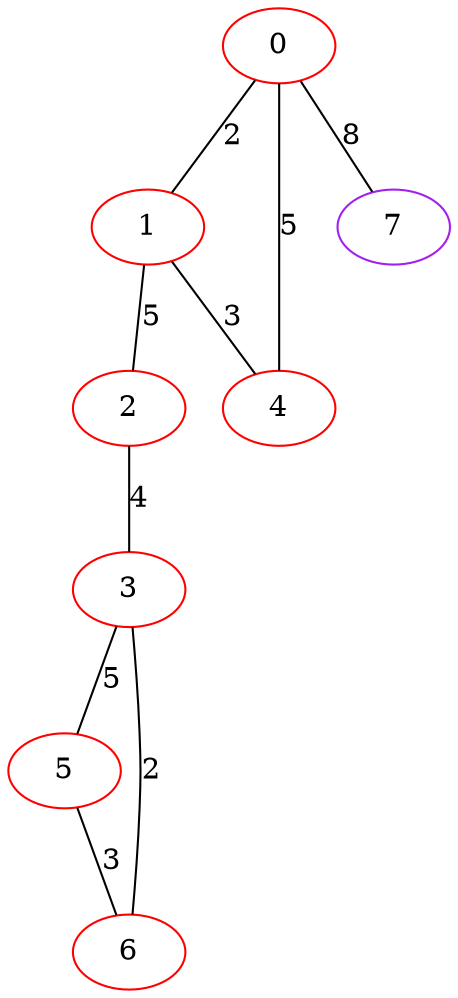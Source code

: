 graph "" {
0 [color=red, weight=1];
1 [color=red, weight=1];
2 [color=red, weight=1];
3 [color=red, weight=1];
4 [color=red, weight=1];
5 [color=red, weight=1];
6 [color=red, weight=1];
7 [color=purple, weight=4];
0 -- 1  [key=0, label=2];
0 -- 4  [key=0, label=5];
0 -- 7  [key=0, label=8];
1 -- 2  [key=0, label=5];
1 -- 4  [key=0, label=3];
2 -- 3  [key=0, label=4];
3 -- 5  [key=0, label=5];
3 -- 6  [key=0, label=2];
5 -- 6  [key=0, label=3];
}
